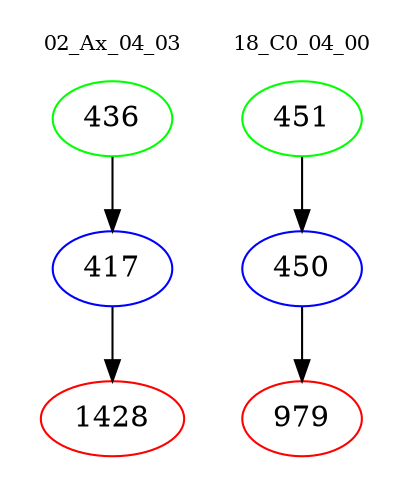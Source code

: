 digraph{
subgraph cluster_0 {
color = white
label = "02_Ax_04_03";
fontsize=10;
T0_436 [label="436", color="green"]
T0_436 -> T0_417 [color="black"]
T0_417 [label="417", color="blue"]
T0_417 -> T0_1428 [color="black"]
T0_1428 [label="1428", color="red"]
}
subgraph cluster_1 {
color = white
label = "18_C0_04_00";
fontsize=10;
T1_451 [label="451", color="green"]
T1_451 -> T1_450 [color="black"]
T1_450 [label="450", color="blue"]
T1_450 -> T1_979 [color="black"]
T1_979 [label="979", color="red"]
}
}
